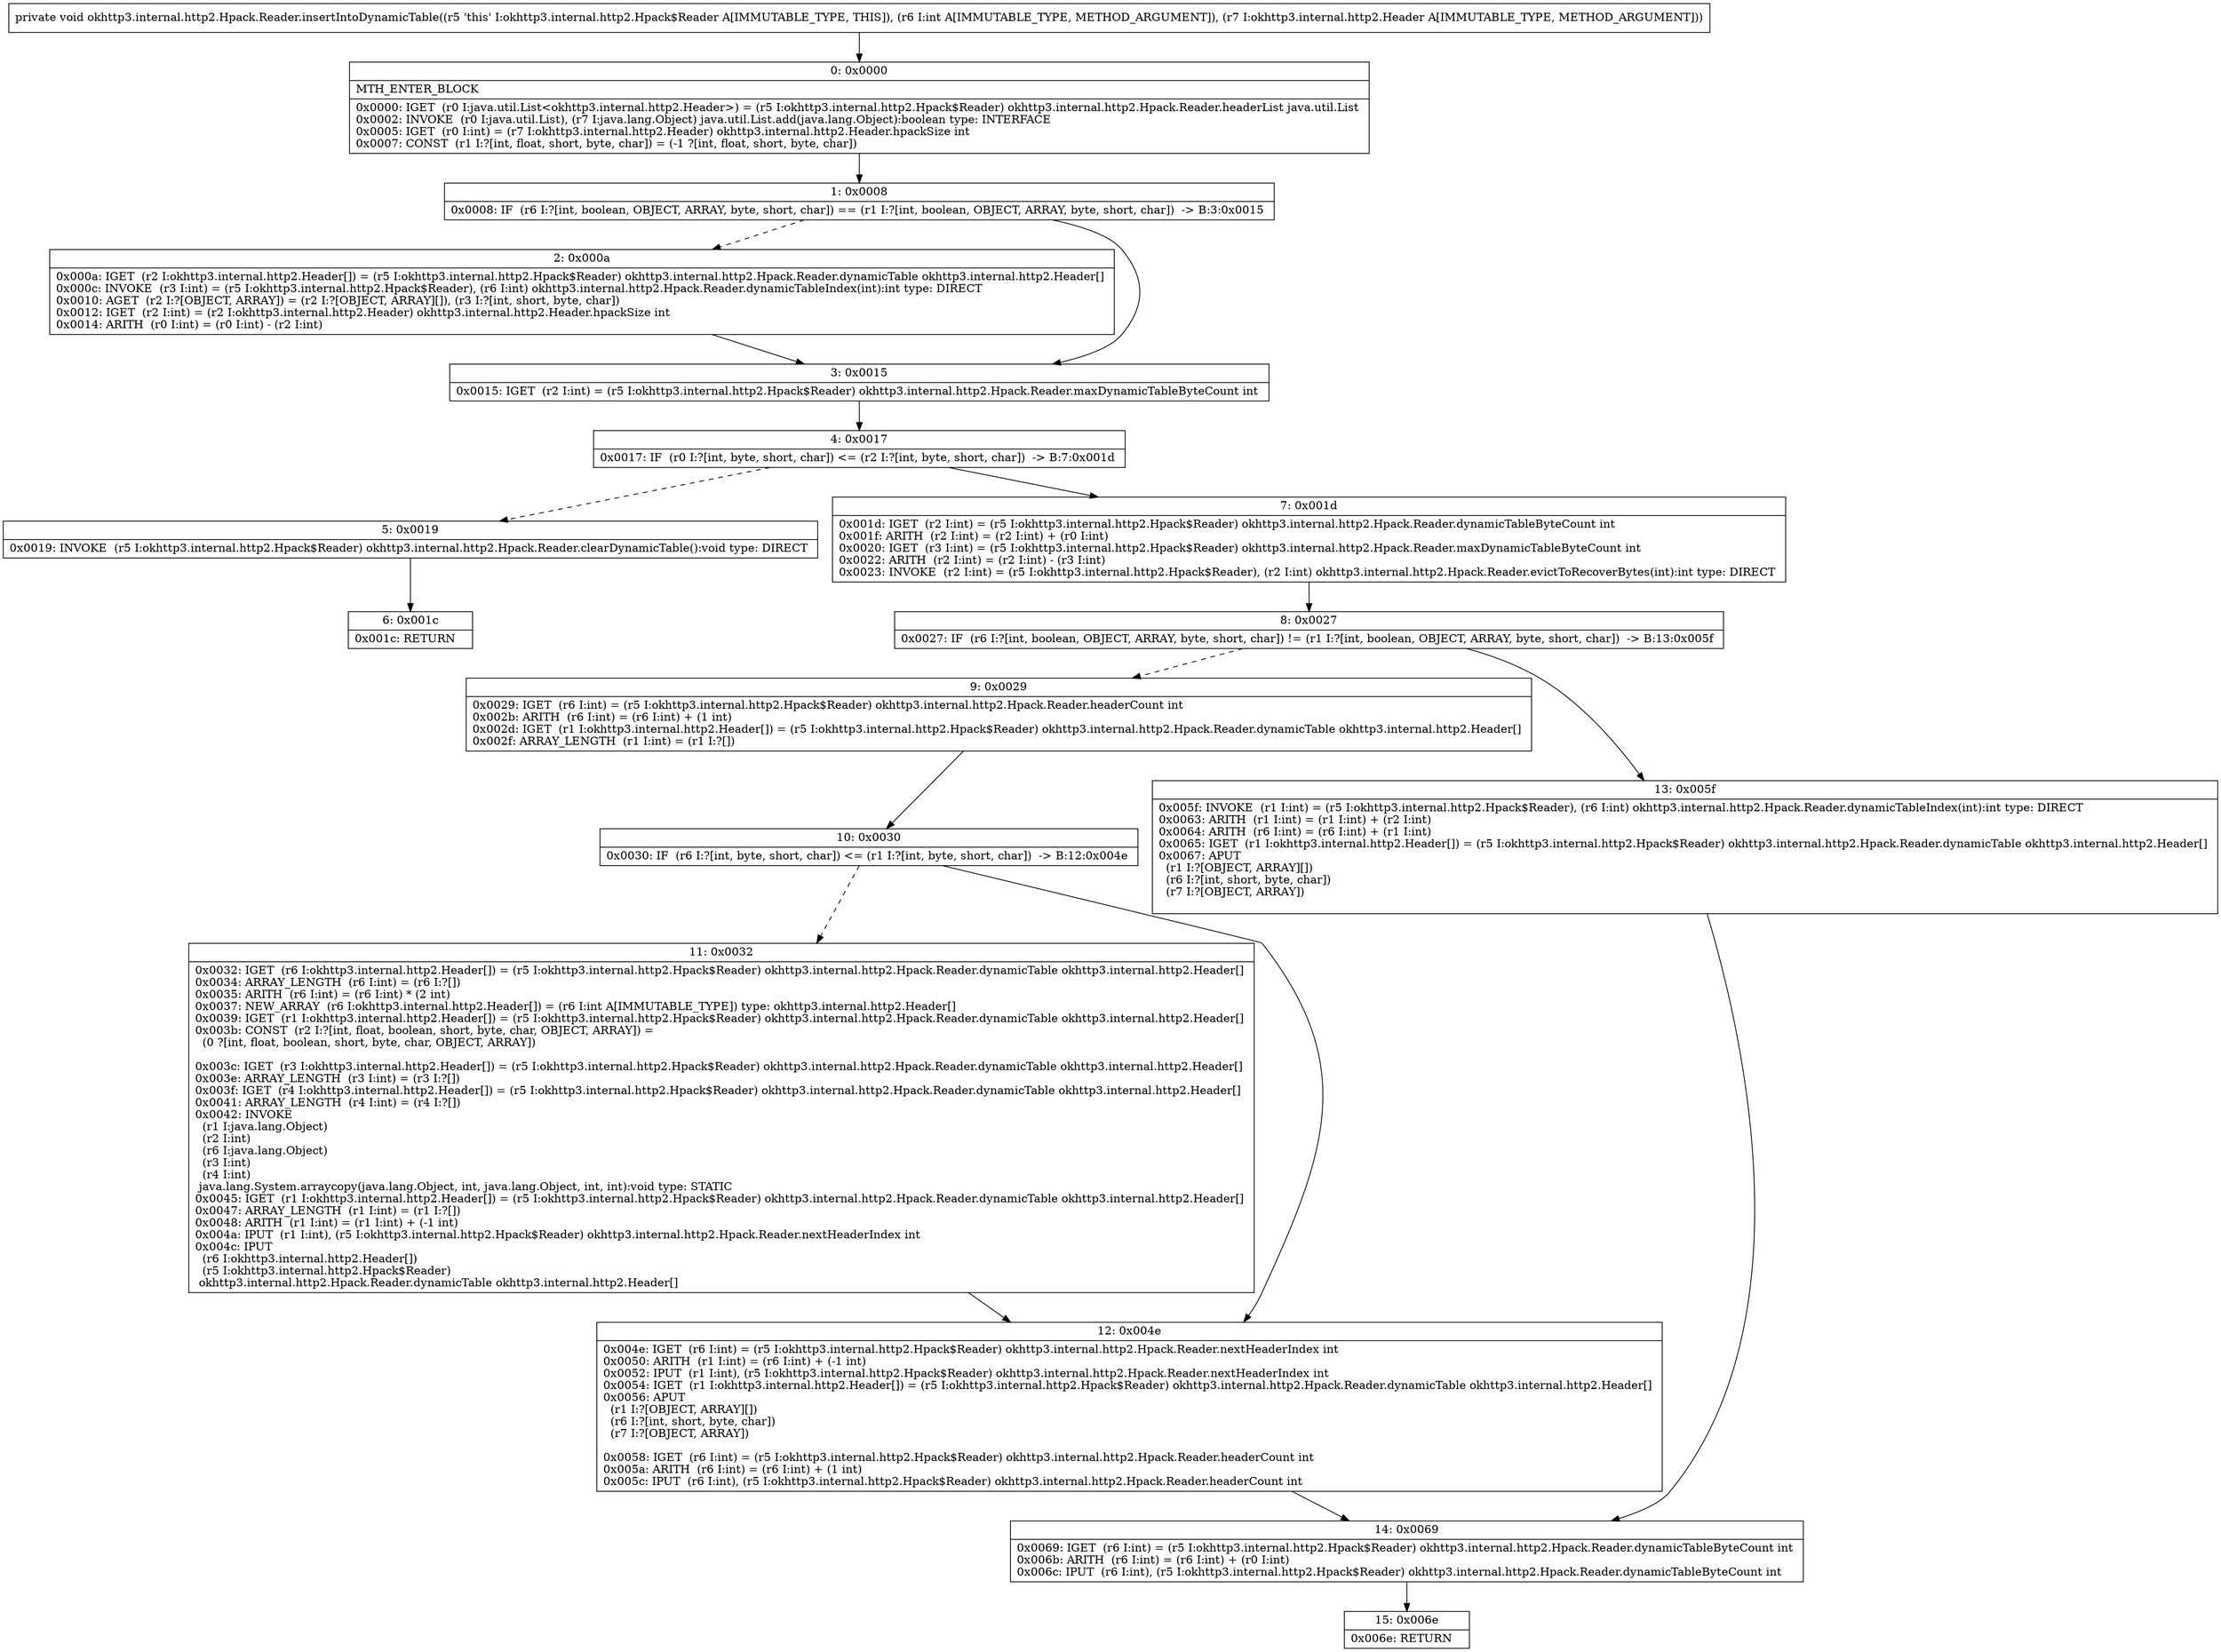 digraph "CFG forokhttp3.internal.http2.Hpack.Reader.insertIntoDynamicTable(ILokhttp3\/internal\/http2\/Header;)V" {
Node_0 [shape=record,label="{0\:\ 0x0000|MTH_ENTER_BLOCK\l|0x0000: IGET  (r0 I:java.util.List\<okhttp3.internal.http2.Header\>) = (r5 I:okhttp3.internal.http2.Hpack$Reader) okhttp3.internal.http2.Hpack.Reader.headerList java.util.List \l0x0002: INVOKE  (r0 I:java.util.List), (r7 I:java.lang.Object) java.util.List.add(java.lang.Object):boolean type: INTERFACE \l0x0005: IGET  (r0 I:int) = (r7 I:okhttp3.internal.http2.Header) okhttp3.internal.http2.Header.hpackSize int \l0x0007: CONST  (r1 I:?[int, float, short, byte, char]) = (\-1 ?[int, float, short, byte, char]) \l}"];
Node_1 [shape=record,label="{1\:\ 0x0008|0x0008: IF  (r6 I:?[int, boolean, OBJECT, ARRAY, byte, short, char]) == (r1 I:?[int, boolean, OBJECT, ARRAY, byte, short, char])  \-\> B:3:0x0015 \l}"];
Node_2 [shape=record,label="{2\:\ 0x000a|0x000a: IGET  (r2 I:okhttp3.internal.http2.Header[]) = (r5 I:okhttp3.internal.http2.Hpack$Reader) okhttp3.internal.http2.Hpack.Reader.dynamicTable okhttp3.internal.http2.Header[] \l0x000c: INVOKE  (r3 I:int) = (r5 I:okhttp3.internal.http2.Hpack$Reader), (r6 I:int) okhttp3.internal.http2.Hpack.Reader.dynamicTableIndex(int):int type: DIRECT \l0x0010: AGET  (r2 I:?[OBJECT, ARRAY]) = (r2 I:?[OBJECT, ARRAY][]), (r3 I:?[int, short, byte, char]) \l0x0012: IGET  (r2 I:int) = (r2 I:okhttp3.internal.http2.Header) okhttp3.internal.http2.Header.hpackSize int \l0x0014: ARITH  (r0 I:int) = (r0 I:int) \- (r2 I:int) \l}"];
Node_3 [shape=record,label="{3\:\ 0x0015|0x0015: IGET  (r2 I:int) = (r5 I:okhttp3.internal.http2.Hpack$Reader) okhttp3.internal.http2.Hpack.Reader.maxDynamicTableByteCount int \l}"];
Node_4 [shape=record,label="{4\:\ 0x0017|0x0017: IF  (r0 I:?[int, byte, short, char]) \<= (r2 I:?[int, byte, short, char])  \-\> B:7:0x001d \l}"];
Node_5 [shape=record,label="{5\:\ 0x0019|0x0019: INVOKE  (r5 I:okhttp3.internal.http2.Hpack$Reader) okhttp3.internal.http2.Hpack.Reader.clearDynamicTable():void type: DIRECT \l}"];
Node_6 [shape=record,label="{6\:\ 0x001c|0x001c: RETURN   \l}"];
Node_7 [shape=record,label="{7\:\ 0x001d|0x001d: IGET  (r2 I:int) = (r5 I:okhttp3.internal.http2.Hpack$Reader) okhttp3.internal.http2.Hpack.Reader.dynamicTableByteCount int \l0x001f: ARITH  (r2 I:int) = (r2 I:int) + (r0 I:int) \l0x0020: IGET  (r3 I:int) = (r5 I:okhttp3.internal.http2.Hpack$Reader) okhttp3.internal.http2.Hpack.Reader.maxDynamicTableByteCount int \l0x0022: ARITH  (r2 I:int) = (r2 I:int) \- (r3 I:int) \l0x0023: INVOKE  (r2 I:int) = (r5 I:okhttp3.internal.http2.Hpack$Reader), (r2 I:int) okhttp3.internal.http2.Hpack.Reader.evictToRecoverBytes(int):int type: DIRECT \l}"];
Node_8 [shape=record,label="{8\:\ 0x0027|0x0027: IF  (r6 I:?[int, boolean, OBJECT, ARRAY, byte, short, char]) != (r1 I:?[int, boolean, OBJECT, ARRAY, byte, short, char])  \-\> B:13:0x005f \l}"];
Node_9 [shape=record,label="{9\:\ 0x0029|0x0029: IGET  (r6 I:int) = (r5 I:okhttp3.internal.http2.Hpack$Reader) okhttp3.internal.http2.Hpack.Reader.headerCount int \l0x002b: ARITH  (r6 I:int) = (r6 I:int) + (1 int) \l0x002d: IGET  (r1 I:okhttp3.internal.http2.Header[]) = (r5 I:okhttp3.internal.http2.Hpack$Reader) okhttp3.internal.http2.Hpack.Reader.dynamicTable okhttp3.internal.http2.Header[] \l0x002f: ARRAY_LENGTH  (r1 I:int) = (r1 I:?[]) \l}"];
Node_10 [shape=record,label="{10\:\ 0x0030|0x0030: IF  (r6 I:?[int, byte, short, char]) \<= (r1 I:?[int, byte, short, char])  \-\> B:12:0x004e \l}"];
Node_11 [shape=record,label="{11\:\ 0x0032|0x0032: IGET  (r6 I:okhttp3.internal.http2.Header[]) = (r5 I:okhttp3.internal.http2.Hpack$Reader) okhttp3.internal.http2.Hpack.Reader.dynamicTable okhttp3.internal.http2.Header[] \l0x0034: ARRAY_LENGTH  (r6 I:int) = (r6 I:?[]) \l0x0035: ARITH  (r6 I:int) = (r6 I:int) * (2 int) \l0x0037: NEW_ARRAY  (r6 I:okhttp3.internal.http2.Header[]) = (r6 I:int A[IMMUTABLE_TYPE]) type: okhttp3.internal.http2.Header[] \l0x0039: IGET  (r1 I:okhttp3.internal.http2.Header[]) = (r5 I:okhttp3.internal.http2.Hpack$Reader) okhttp3.internal.http2.Hpack.Reader.dynamicTable okhttp3.internal.http2.Header[] \l0x003b: CONST  (r2 I:?[int, float, boolean, short, byte, char, OBJECT, ARRAY]) = \l  (0 ?[int, float, boolean, short, byte, char, OBJECT, ARRAY])\l \l0x003c: IGET  (r3 I:okhttp3.internal.http2.Header[]) = (r5 I:okhttp3.internal.http2.Hpack$Reader) okhttp3.internal.http2.Hpack.Reader.dynamicTable okhttp3.internal.http2.Header[] \l0x003e: ARRAY_LENGTH  (r3 I:int) = (r3 I:?[]) \l0x003f: IGET  (r4 I:okhttp3.internal.http2.Header[]) = (r5 I:okhttp3.internal.http2.Hpack$Reader) okhttp3.internal.http2.Hpack.Reader.dynamicTable okhttp3.internal.http2.Header[] \l0x0041: ARRAY_LENGTH  (r4 I:int) = (r4 I:?[]) \l0x0042: INVOKE  \l  (r1 I:java.lang.Object)\l  (r2 I:int)\l  (r6 I:java.lang.Object)\l  (r3 I:int)\l  (r4 I:int)\l java.lang.System.arraycopy(java.lang.Object, int, java.lang.Object, int, int):void type: STATIC \l0x0045: IGET  (r1 I:okhttp3.internal.http2.Header[]) = (r5 I:okhttp3.internal.http2.Hpack$Reader) okhttp3.internal.http2.Hpack.Reader.dynamicTable okhttp3.internal.http2.Header[] \l0x0047: ARRAY_LENGTH  (r1 I:int) = (r1 I:?[]) \l0x0048: ARITH  (r1 I:int) = (r1 I:int) + (\-1 int) \l0x004a: IPUT  (r1 I:int), (r5 I:okhttp3.internal.http2.Hpack$Reader) okhttp3.internal.http2.Hpack.Reader.nextHeaderIndex int \l0x004c: IPUT  \l  (r6 I:okhttp3.internal.http2.Header[])\l  (r5 I:okhttp3.internal.http2.Hpack$Reader)\l okhttp3.internal.http2.Hpack.Reader.dynamicTable okhttp3.internal.http2.Header[] \l}"];
Node_12 [shape=record,label="{12\:\ 0x004e|0x004e: IGET  (r6 I:int) = (r5 I:okhttp3.internal.http2.Hpack$Reader) okhttp3.internal.http2.Hpack.Reader.nextHeaderIndex int \l0x0050: ARITH  (r1 I:int) = (r6 I:int) + (\-1 int) \l0x0052: IPUT  (r1 I:int), (r5 I:okhttp3.internal.http2.Hpack$Reader) okhttp3.internal.http2.Hpack.Reader.nextHeaderIndex int \l0x0054: IGET  (r1 I:okhttp3.internal.http2.Header[]) = (r5 I:okhttp3.internal.http2.Hpack$Reader) okhttp3.internal.http2.Hpack.Reader.dynamicTable okhttp3.internal.http2.Header[] \l0x0056: APUT  \l  (r1 I:?[OBJECT, ARRAY][])\l  (r6 I:?[int, short, byte, char])\l  (r7 I:?[OBJECT, ARRAY])\l \l0x0058: IGET  (r6 I:int) = (r5 I:okhttp3.internal.http2.Hpack$Reader) okhttp3.internal.http2.Hpack.Reader.headerCount int \l0x005a: ARITH  (r6 I:int) = (r6 I:int) + (1 int) \l0x005c: IPUT  (r6 I:int), (r5 I:okhttp3.internal.http2.Hpack$Reader) okhttp3.internal.http2.Hpack.Reader.headerCount int \l}"];
Node_13 [shape=record,label="{13\:\ 0x005f|0x005f: INVOKE  (r1 I:int) = (r5 I:okhttp3.internal.http2.Hpack$Reader), (r6 I:int) okhttp3.internal.http2.Hpack.Reader.dynamicTableIndex(int):int type: DIRECT \l0x0063: ARITH  (r1 I:int) = (r1 I:int) + (r2 I:int) \l0x0064: ARITH  (r6 I:int) = (r6 I:int) + (r1 I:int) \l0x0065: IGET  (r1 I:okhttp3.internal.http2.Header[]) = (r5 I:okhttp3.internal.http2.Hpack$Reader) okhttp3.internal.http2.Hpack.Reader.dynamicTable okhttp3.internal.http2.Header[] \l0x0067: APUT  \l  (r1 I:?[OBJECT, ARRAY][])\l  (r6 I:?[int, short, byte, char])\l  (r7 I:?[OBJECT, ARRAY])\l \l}"];
Node_14 [shape=record,label="{14\:\ 0x0069|0x0069: IGET  (r6 I:int) = (r5 I:okhttp3.internal.http2.Hpack$Reader) okhttp3.internal.http2.Hpack.Reader.dynamicTableByteCount int \l0x006b: ARITH  (r6 I:int) = (r6 I:int) + (r0 I:int) \l0x006c: IPUT  (r6 I:int), (r5 I:okhttp3.internal.http2.Hpack$Reader) okhttp3.internal.http2.Hpack.Reader.dynamicTableByteCount int \l}"];
Node_15 [shape=record,label="{15\:\ 0x006e|0x006e: RETURN   \l}"];
MethodNode[shape=record,label="{private void okhttp3.internal.http2.Hpack.Reader.insertIntoDynamicTable((r5 'this' I:okhttp3.internal.http2.Hpack$Reader A[IMMUTABLE_TYPE, THIS]), (r6 I:int A[IMMUTABLE_TYPE, METHOD_ARGUMENT]), (r7 I:okhttp3.internal.http2.Header A[IMMUTABLE_TYPE, METHOD_ARGUMENT])) }"];
MethodNode -> Node_0;
Node_0 -> Node_1;
Node_1 -> Node_2[style=dashed];
Node_1 -> Node_3;
Node_2 -> Node_3;
Node_3 -> Node_4;
Node_4 -> Node_5[style=dashed];
Node_4 -> Node_7;
Node_5 -> Node_6;
Node_7 -> Node_8;
Node_8 -> Node_9[style=dashed];
Node_8 -> Node_13;
Node_9 -> Node_10;
Node_10 -> Node_11[style=dashed];
Node_10 -> Node_12;
Node_11 -> Node_12;
Node_12 -> Node_14;
Node_13 -> Node_14;
Node_14 -> Node_15;
}

